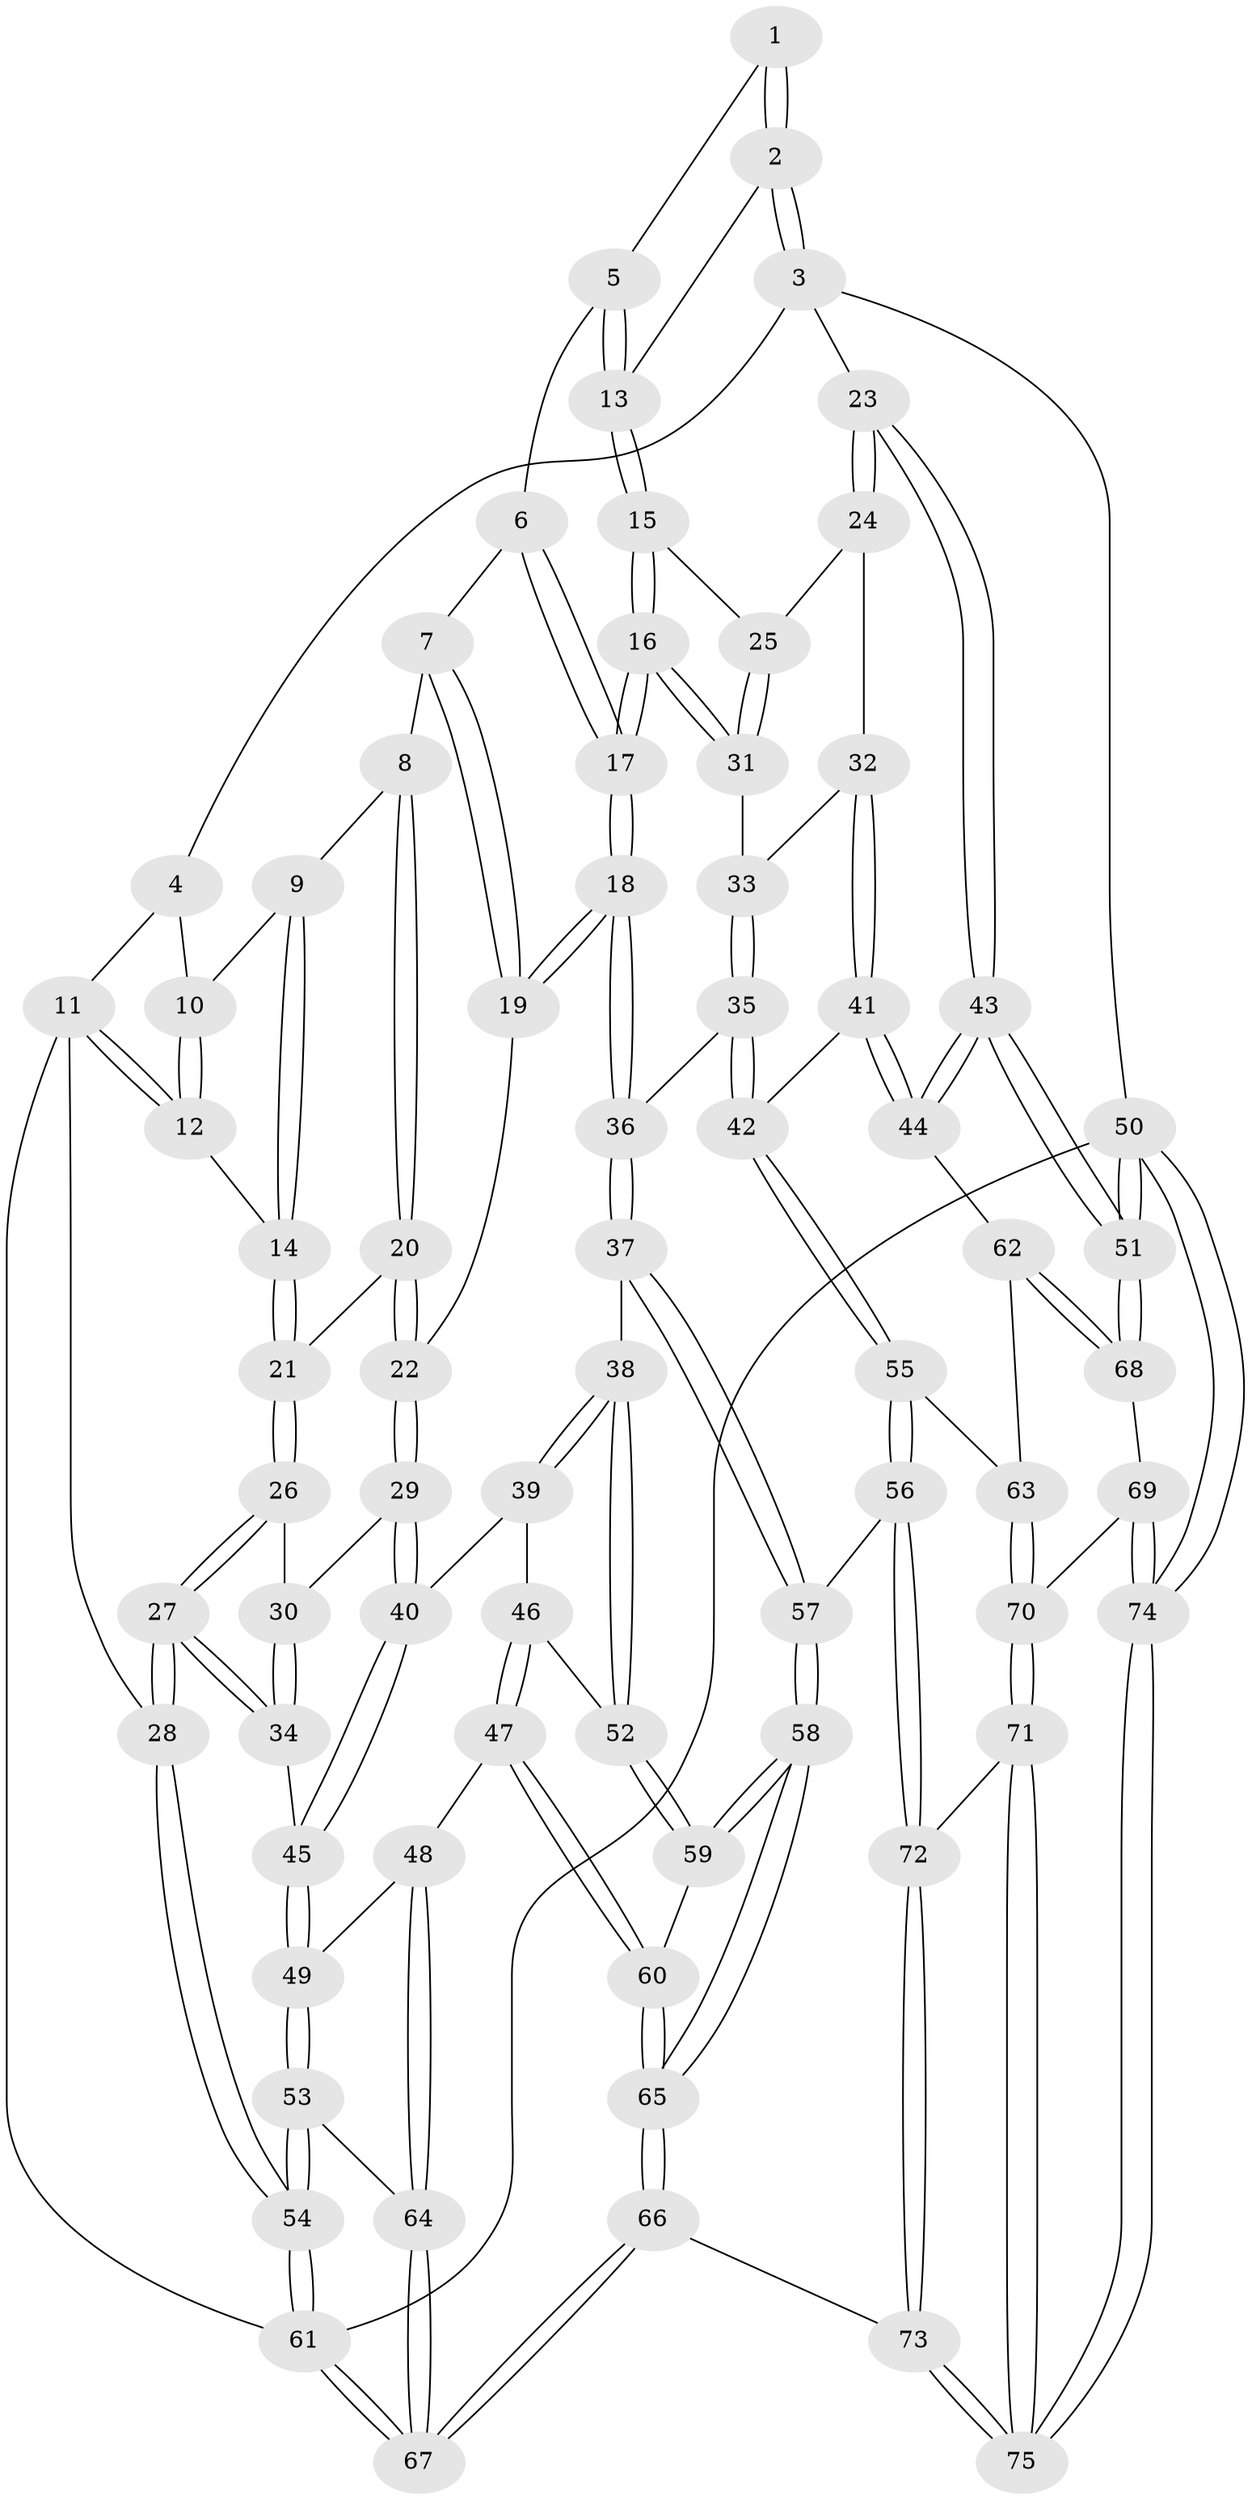 // coarse degree distribution, {3: 0.13953488372093023, 6: 0.18604651162790697, 4: 0.5348837209302325, 7: 0.023255813953488372, 5: 0.11627906976744186}
// Generated by graph-tools (version 1.1) at 2025/24/03/03/25 07:24:34]
// undirected, 75 vertices, 184 edges
graph export_dot {
graph [start="1"]
  node [color=gray90,style=filled];
  1 [pos="+0.2964731330625037+0"];
  2 [pos="+0.8298131136253705+0"];
  3 [pos="+1+0"];
  4 [pos="+0.23280500074709987+0"];
  5 [pos="+0.3859062053842456+0.07510560549077956"];
  6 [pos="+0.3855878707392979+0.11844016643960291"];
  7 [pos="+0.361077587567283+0.14025381188854208"];
  8 [pos="+0.3375710738635477+0.15150424810183383"];
  9 [pos="+0.21504463867851403+0.10159086276510598"];
  10 [pos="+0.1787440960304242+0"];
  11 [pos="+0+0.22406304581507858"];
  12 [pos="+0+0.1512366418668553"];
  13 [pos="+0.7707044255280839+0"];
  14 [pos="+0.15722633258538182+0.19626456534373296"];
  15 [pos="+0.7703775665641212+0"];
  16 [pos="+0.6338352204639596+0.2210624612598304"];
  17 [pos="+0.6319080252561872+0.22258197457632448"];
  18 [pos="+0.585955650212334+0.30251913261953417"];
  19 [pos="+0.43233369423046347+0.32553775438128335"];
  20 [pos="+0.2906403524100029+0.24167085679529404"];
  21 [pos="+0.18563012021379757+0.2465328265088957"];
  22 [pos="+0.36333972951694926+0.3551110342893941"];
  23 [pos="+1+0.2961037472031766"];
  24 [pos="+0.9521705331472655+0.29104507826285625"];
  25 [pos="+0.9232915933864496+0.2707678048662475"];
  26 [pos="+0.17982707849260204+0.2658971888562854"];
  27 [pos="+0+0.4381623233273379"];
  28 [pos="+0+0.43232578551994855"];
  29 [pos="+0.3336118853783804+0.4043863318976797"];
  30 [pos="+0.1988314291858883+0.32762736841390544"];
  31 [pos="+0.7865741686502516+0.32975294054189336"];
  32 [pos="+0.8864957979099457+0.42164989637352485"];
  33 [pos="+0.7984817097844813+0.3527051816121873"];
  34 [pos="+0.10844128808349263+0.49554258348531965"];
  35 [pos="+0.7282414397478739+0.5123738739082312"];
  36 [pos="+0.6050860199599984+0.5012174799292096"];
  37 [pos="+0.5658250625546832+0.5566947924380191"];
  38 [pos="+0.5480432339856742+0.5626337449562668"];
  39 [pos="+0.3527210501359638+0.45881265684775346"];
  40 [pos="+0.33052321008607155+0.41984154106241933"];
  41 [pos="+0.9262411703026352+0.5597911900076563"];
  42 [pos="+0.8828482300947474+0.5744245993737614"];
  43 [pos="+1+0.5901528068499811"];
  44 [pos="+1+0.592727712592592"];
  45 [pos="+0.1295601980289744+0.5080732175526979"];
  46 [pos="+0.32626326191732624+0.5663930307469122"];
  47 [pos="+0.2639784200452431+0.6600048340853374"];
  48 [pos="+0.20546813266579206+0.6543859400728094"];
  49 [pos="+0.20374336832778092+0.6531485899187476"];
  50 [pos="+1+1"];
  51 [pos="+1+0.8662009174318379"];
  52 [pos="+0.5092268406415894+0.6006385775111422"];
  53 [pos="+0+0.743068638476537"];
  54 [pos="+0+0.7564934898631984"];
  55 [pos="+0.7676119660856073+0.7517868334965727"];
  56 [pos="+0.7098558435459985+0.7815917544754483"];
  57 [pos="+0.6978774167304702+0.7761285973153514"];
  58 [pos="+0.474475681276987+0.8376251813586589"];
  59 [pos="+0.4819123171140366+0.6373132681990179"];
  60 [pos="+0.2964340512082781+0.6809689840953809"];
  61 [pos="+0+1"];
  62 [pos="+0.9298370346766169+0.7910574917613798"];
  63 [pos="+0.811199754893963+0.7722211564121473"];
  64 [pos="+0.16979344359475373+0.8423256900899757"];
  65 [pos="+0.4031222465402+0.9150230567066717"];
  66 [pos="+0.32642153547096664+1"];
  67 [pos="+0.25764969574103025+1"];
  68 [pos="+0.9482970478251649+0.8986684022385181"];
  69 [pos="+0.9450892799967309+0.9009399991769179"];
  70 [pos="+0.9149640973424035+0.9084291890106387"];
  71 [pos="+0.8864921574904369+0.9273817424873558"];
  72 [pos="+0.7310146609179367+0.9513855526087082"];
  73 [pos="+0.632104379822272+1"];
  74 [pos="+1+1"];
  75 [pos="+0.9831339078128214+1"];
  1 -- 2;
  1 -- 2;
  1 -- 5;
  2 -- 3;
  2 -- 3;
  2 -- 13;
  3 -- 4;
  3 -- 23;
  3 -- 50;
  4 -- 10;
  4 -- 11;
  5 -- 6;
  5 -- 13;
  5 -- 13;
  6 -- 7;
  6 -- 17;
  6 -- 17;
  7 -- 8;
  7 -- 19;
  7 -- 19;
  8 -- 9;
  8 -- 20;
  8 -- 20;
  9 -- 10;
  9 -- 14;
  9 -- 14;
  10 -- 12;
  10 -- 12;
  11 -- 12;
  11 -- 12;
  11 -- 28;
  11 -- 61;
  12 -- 14;
  13 -- 15;
  13 -- 15;
  14 -- 21;
  14 -- 21;
  15 -- 16;
  15 -- 16;
  15 -- 25;
  16 -- 17;
  16 -- 17;
  16 -- 31;
  16 -- 31;
  17 -- 18;
  17 -- 18;
  18 -- 19;
  18 -- 19;
  18 -- 36;
  18 -- 36;
  19 -- 22;
  20 -- 21;
  20 -- 22;
  20 -- 22;
  21 -- 26;
  21 -- 26;
  22 -- 29;
  22 -- 29;
  23 -- 24;
  23 -- 24;
  23 -- 43;
  23 -- 43;
  24 -- 25;
  24 -- 32;
  25 -- 31;
  25 -- 31;
  26 -- 27;
  26 -- 27;
  26 -- 30;
  27 -- 28;
  27 -- 28;
  27 -- 34;
  27 -- 34;
  28 -- 54;
  28 -- 54;
  29 -- 30;
  29 -- 40;
  29 -- 40;
  30 -- 34;
  30 -- 34;
  31 -- 33;
  32 -- 33;
  32 -- 41;
  32 -- 41;
  33 -- 35;
  33 -- 35;
  34 -- 45;
  35 -- 36;
  35 -- 42;
  35 -- 42;
  36 -- 37;
  36 -- 37;
  37 -- 38;
  37 -- 57;
  37 -- 57;
  38 -- 39;
  38 -- 39;
  38 -- 52;
  38 -- 52;
  39 -- 40;
  39 -- 46;
  40 -- 45;
  40 -- 45;
  41 -- 42;
  41 -- 44;
  41 -- 44;
  42 -- 55;
  42 -- 55;
  43 -- 44;
  43 -- 44;
  43 -- 51;
  43 -- 51;
  44 -- 62;
  45 -- 49;
  45 -- 49;
  46 -- 47;
  46 -- 47;
  46 -- 52;
  47 -- 48;
  47 -- 60;
  47 -- 60;
  48 -- 49;
  48 -- 64;
  48 -- 64;
  49 -- 53;
  49 -- 53;
  50 -- 51;
  50 -- 51;
  50 -- 74;
  50 -- 74;
  50 -- 61;
  51 -- 68;
  51 -- 68;
  52 -- 59;
  52 -- 59;
  53 -- 54;
  53 -- 54;
  53 -- 64;
  54 -- 61;
  54 -- 61;
  55 -- 56;
  55 -- 56;
  55 -- 63;
  56 -- 57;
  56 -- 72;
  56 -- 72;
  57 -- 58;
  57 -- 58;
  58 -- 59;
  58 -- 59;
  58 -- 65;
  58 -- 65;
  59 -- 60;
  60 -- 65;
  60 -- 65;
  61 -- 67;
  61 -- 67;
  62 -- 63;
  62 -- 68;
  62 -- 68;
  63 -- 70;
  63 -- 70;
  64 -- 67;
  64 -- 67;
  65 -- 66;
  65 -- 66;
  66 -- 67;
  66 -- 67;
  66 -- 73;
  68 -- 69;
  69 -- 70;
  69 -- 74;
  69 -- 74;
  70 -- 71;
  70 -- 71;
  71 -- 72;
  71 -- 75;
  71 -- 75;
  72 -- 73;
  72 -- 73;
  73 -- 75;
  73 -- 75;
  74 -- 75;
  74 -- 75;
}
